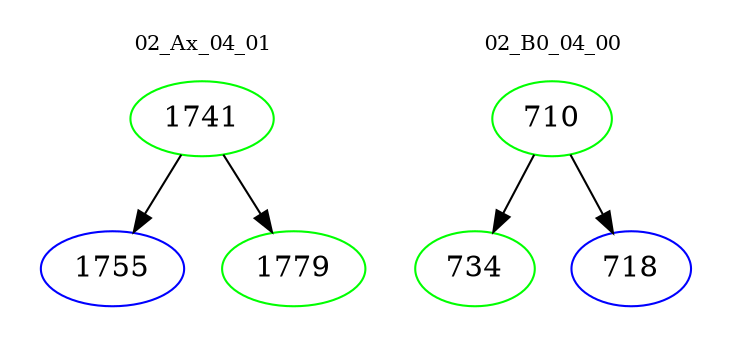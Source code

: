 digraph{
subgraph cluster_0 {
color = white
label = "02_Ax_04_01";
fontsize=10;
T0_1741 [label="1741", color="green"]
T0_1741 -> T0_1755 [color="black"]
T0_1755 [label="1755", color="blue"]
T0_1741 -> T0_1779 [color="black"]
T0_1779 [label="1779", color="green"]
}
subgraph cluster_1 {
color = white
label = "02_B0_04_00";
fontsize=10;
T1_710 [label="710", color="green"]
T1_710 -> T1_734 [color="black"]
T1_734 [label="734", color="green"]
T1_710 -> T1_718 [color="black"]
T1_718 [label="718", color="blue"]
}
}
